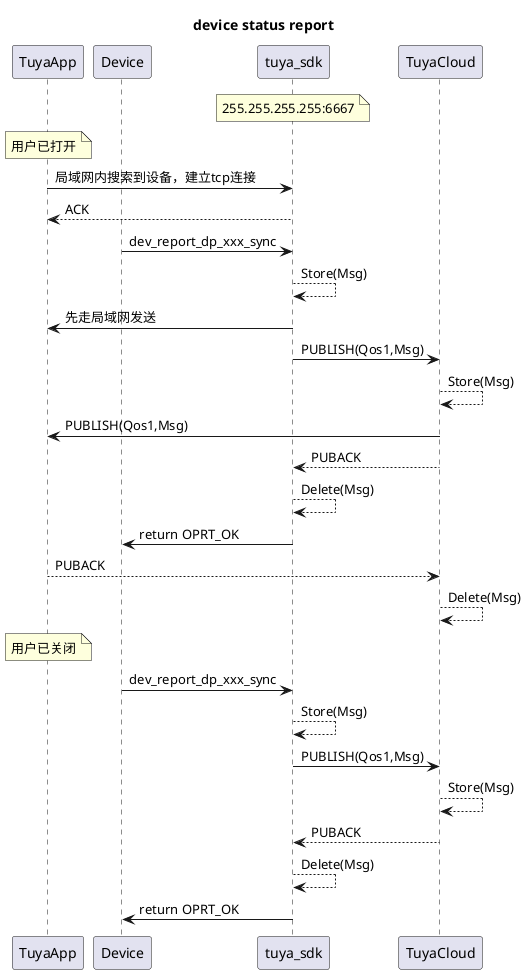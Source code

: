 ```uml
@startuml
title device status report
participant TuyaApp
participant Device
participant tuya_sdk
participant TuyaCloud

Note over tuya_sdk:255.255.255.255:6667
Note over TuyaApp:用户已打开
TuyaApp->tuya_sdk:局域网内搜索到设备，建立tcp连接
tuya_sdk-->TuyaApp:ACK
Device->tuya_sdk:dev_report_dp_xxx_sync
tuya_sdk-->tuya_sdk:Store(Msg)
tuya_sdk->TuyaApp:先走局域网发送
tuya_sdk->TuyaCloud:PUBLISH(Qos1,Msg)
TuyaCloud-->TuyaCloud:Store(Msg)
TuyaCloud->TuyaApp:PUBLISH(Qos1,Msg)
TuyaCloud-->tuya_sdk:PUBACK
tuya_sdk-->tuya_sdk:Delete(Msg)
tuya_sdk->Device:return OPRT_OK
TuyaApp-->TuyaCloud:PUBACK
TuyaCloud-->TuyaCloud:Delete(Msg)
Note over TuyaApp:用户已关闭
Device->tuya_sdk:dev_report_dp_xxx_sync
tuya_sdk-->tuya_sdk:Store(Msg)
tuya_sdk->TuyaCloud:PUBLISH(Qos1,Msg)
TuyaCloud-->TuyaCloud:Store(Msg)
TuyaCloud-->tuya_sdk:PUBACK
tuya_sdk-->tuya_sdk:Delete(Msg)
tuya_sdk->Device:return OPRT_OK
@enduml
```